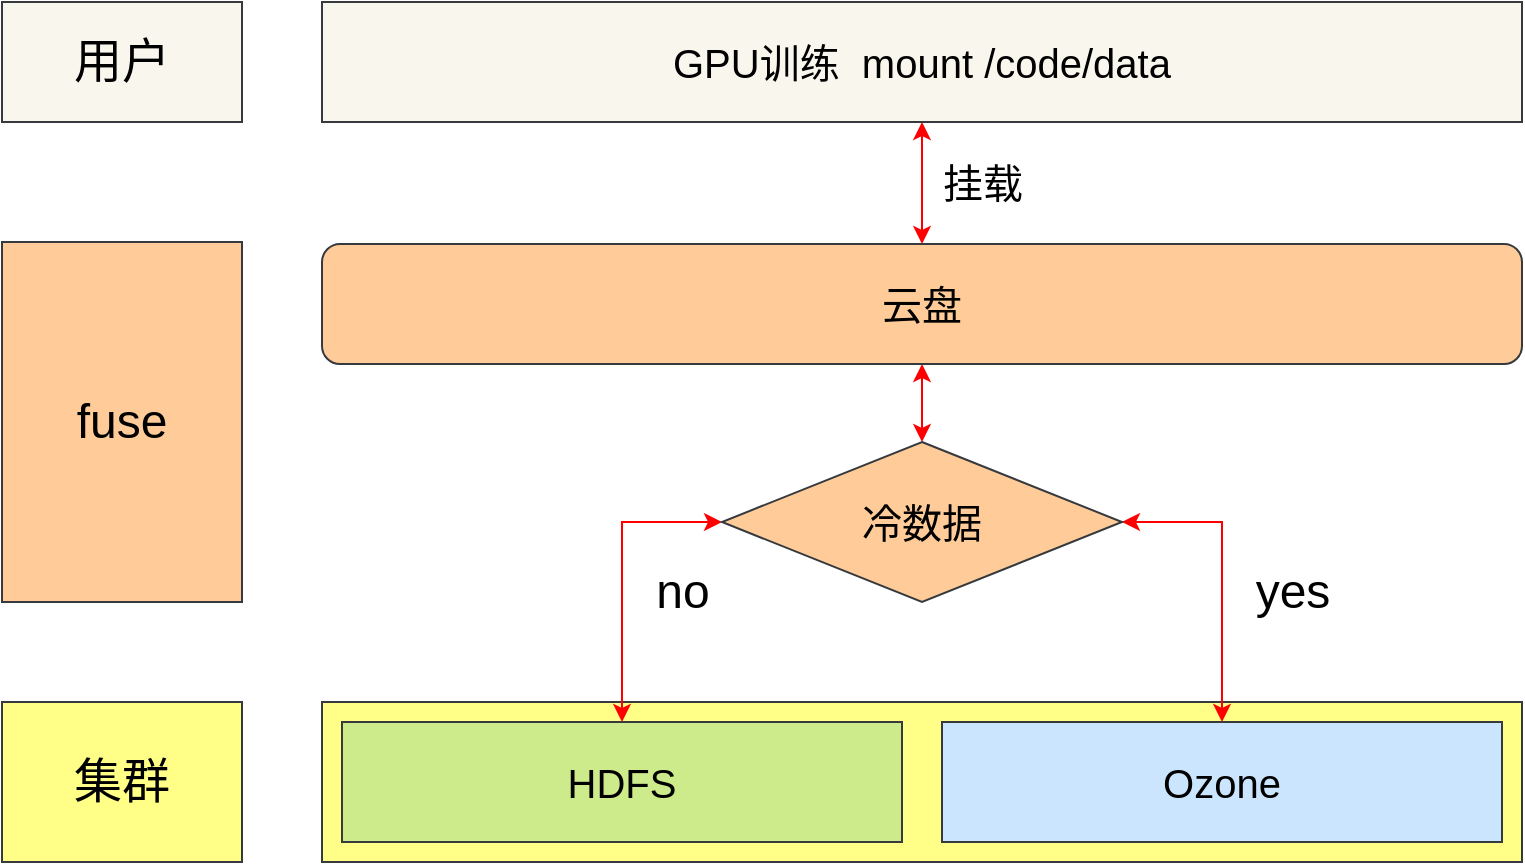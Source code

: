 <mxfile version="14.4.8" type="github">
  <diagram id="6I0OCvxSQrVGMHxT2VVA" name="Page-1">
    <mxGraphModel dx="1577" dy="858" grid="1" gridSize="10" guides="1" tooltips="1" connect="1" arrows="1" fold="1" page="1" pageScale="1" pageWidth="850" pageHeight="1100" math="0" shadow="0">
      <root>
        <mxCell id="0" />
        <mxCell id="1" parent="0" />
        <mxCell id="X29LuGHNiClTRaS67Aqx-1" value="" style="rounded=0;whiteSpace=wrap;html=1;fillColor=#ffff88;strokeColor=#36393d;fontSize=20;" vertex="1" parent="1">
          <mxGeometry x="300" y="810" width="600" height="80" as="geometry" />
        </mxCell>
        <mxCell id="X29LuGHNiClTRaS67Aqx-2" value="HDFS" style="rounded=0;whiteSpace=wrap;html=1;fillColor=#cdeb8b;strokeColor=#36393d;fontSize=20;" vertex="1" parent="1">
          <mxGeometry x="310" y="820" width="280" height="60" as="geometry" />
        </mxCell>
        <mxCell id="X29LuGHNiClTRaS67Aqx-3" value="Ozone" style="rounded=0;whiteSpace=wrap;html=1;fillColor=#cce5ff;strokeColor=#36393d;fontSize=20;" vertex="1" parent="1">
          <mxGeometry x="610" y="820" width="280" height="60" as="geometry" />
        </mxCell>
        <mxCell id="X29LuGHNiClTRaS67Aqx-10" style="edgeStyle=orthogonalEdgeStyle;rounded=0;orthogonalLoop=1;jettySize=auto;html=1;exitX=0.5;exitY=1;exitDx=0;exitDy=0;fontSize=20;startArrow=classic;startFill=1;strokeColor=#FF0000;" edge="1" parent="1" source="X29LuGHNiClTRaS67Aqx-4" target="X29LuGHNiClTRaS67Aqx-11">
          <mxGeometry relative="1" as="geometry">
            <mxPoint x="600.429" y="690" as="targetPoint" />
          </mxGeometry>
        </mxCell>
        <mxCell id="X29LuGHNiClTRaS67Aqx-4" value="云盘" style="rounded=1;whiteSpace=wrap;html=1;fillColor=#ffcc99;fontSize=20;strokeColor=#36393d;" vertex="1" parent="1">
          <mxGeometry x="300" y="581" width="600" height="60" as="geometry" />
        </mxCell>
        <mxCell id="X29LuGHNiClTRaS67Aqx-16" style="edgeStyle=orthogonalEdgeStyle;rounded=0;orthogonalLoop=1;jettySize=auto;html=1;exitX=0.5;exitY=1;exitDx=0;exitDy=0;entryX=0.5;entryY=0;entryDx=0;entryDy=0;fontSize=20;startArrow=classic;startFill=1;strokeColor=#FF0000;" edge="1" parent="1" source="X29LuGHNiClTRaS67Aqx-7" target="X29LuGHNiClTRaS67Aqx-4">
          <mxGeometry relative="1" as="geometry" />
        </mxCell>
        <mxCell id="X29LuGHNiClTRaS67Aqx-7" value="GPU训练&amp;nbsp; mount /code/data" style="rounded=0;whiteSpace=wrap;html=1;fillColor=#f9f7ed;fontSize=20;strokeColor=#36393d;" vertex="1" parent="1">
          <mxGeometry x="300" y="460" width="600" height="60" as="geometry" />
        </mxCell>
        <mxCell id="X29LuGHNiClTRaS67Aqx-9" value="挂载" style="text;html=1;align=center;verticalAlign=middle;resizable=0;points=[];autosize=1;fontSize=20;" vertex="1" parent="1">
          <mxGeometry x="600" y="535" width="60" height="30" as="geometry" />
        </mxCell>
        <mxCell id="X29LuGHNiClTRaS67Aqx-12" style="edgeStyle=orthogonalEdgeStyle;rounded=0;orthogonalLoop=1;jettySize=auto;html=1;exitX=1;exitY=0.5;exitDx=0;exitDy=0;entryX=0.5;entryY=0;entryDx=0;entryDy=0;fontSize=20;startArrow=classic;startFill=1;strokeColor=#FF0000;" edge="1" parent="1" source="X29LuGHNiClTRaS67Aqx-11" target="X29LuGHNiClTRaS67Aqx-3">
          <mxGeometry relative="1" as="geometry" />
        </mxCell>
        <mxCell id="X29LuGHNiClTRaS67Aqx-13" style="edgeStyle=orthogonalEdgeStyle;rounded=0;orthogonalLoop=1;jettySize=auto;html=1;exitX=0;exitY=0.5;exitDx=0;exitDy=0;entryX=0.5;entryY=0;entryDx=0;entryDy=0;fontSize=20;startArrow=classic;startFill=1;strokeColor=#FF0000;" edge="1" parent="1" source="X29LuGHNiClTRaS67Aqx-11" target="X29LuGHNiClTRaS67Aqx-2">
          <mxGeometry relative="1" as="geometry" />
        </mxCell>
        <mxCell id="X29LuGHNiClTRaS67Aqx-11" value="冷数据" style="rhombus;whiteSpace=wrap;html=1;strokeColor=#36393d;fillColor=#ffcc99;fontSize=20;" vertex="1" parent="1">
          <mxGeometry x="500" y="680" width="200" height="80" as="geometry" />
        </mxCell>
        <mxCell id="X29LuGHNiClTRaS67Aqx-17" value="用户" style="rounded=0;whiteSpace=wrap;html=1;fillColor=#f9f7ed;fontSize=24;strokeColor=#36393d;" vertex="1" parent="1">
          <mxGeometry x="140" y="460" width="120" height="60" as="geometry" />
        </mxCell>
        <mxCell id="X29LuGHNiClTRaS67Aqx-18" value="集群" style="rounded=0;whiteSpace=wrap;html=1;fillColor=#ffff88;fontSize=24;strokeColor=#36393d;" vertex="1" parent="1">
          <mxGeometry x="140" y="810" width="120" height="80" as="geometry" />
        </mxCell>
        <mxCell id="X29LuGHNiClTRaS67Aqx-19" value="fuse" style="rounded=0;whiteSpace=wrap;html=1;fillColor=#ffcc99;fontSize=24;strokeColor=#36393d;" vertex="1" parent="1">
          <mxGeometry x="140" y="580" width="120" height="180" as="geometry" />
        </mxCell>
        <mxCell id="X29LuGHNiClTRaS67Aqx-51" value="no" style="text;html=1;align=center;verticalAlign=middle;resizable=0;points=[];autosize=1;fontSize=24;" vertex="1" parent="1">
          <mxGeometry x="460" y="740" width="40" height="30" as="geometry" />
        </mxCell>
        <mxCell id="X29LuGHNiClTRaS67Aqx-52" value="yes" style="text;html=1;align=center;verticalAlign=middle;resizable=0;points=[];autosize=1;fontSize=24;" vertex="1" parent="1">
          <mxGeometry x="760" y="740" width="50" height="30" as="geometry" />
        </mxCell>
      </root>
    </mxGraphModel>
  </diagram>
</mxfile>
